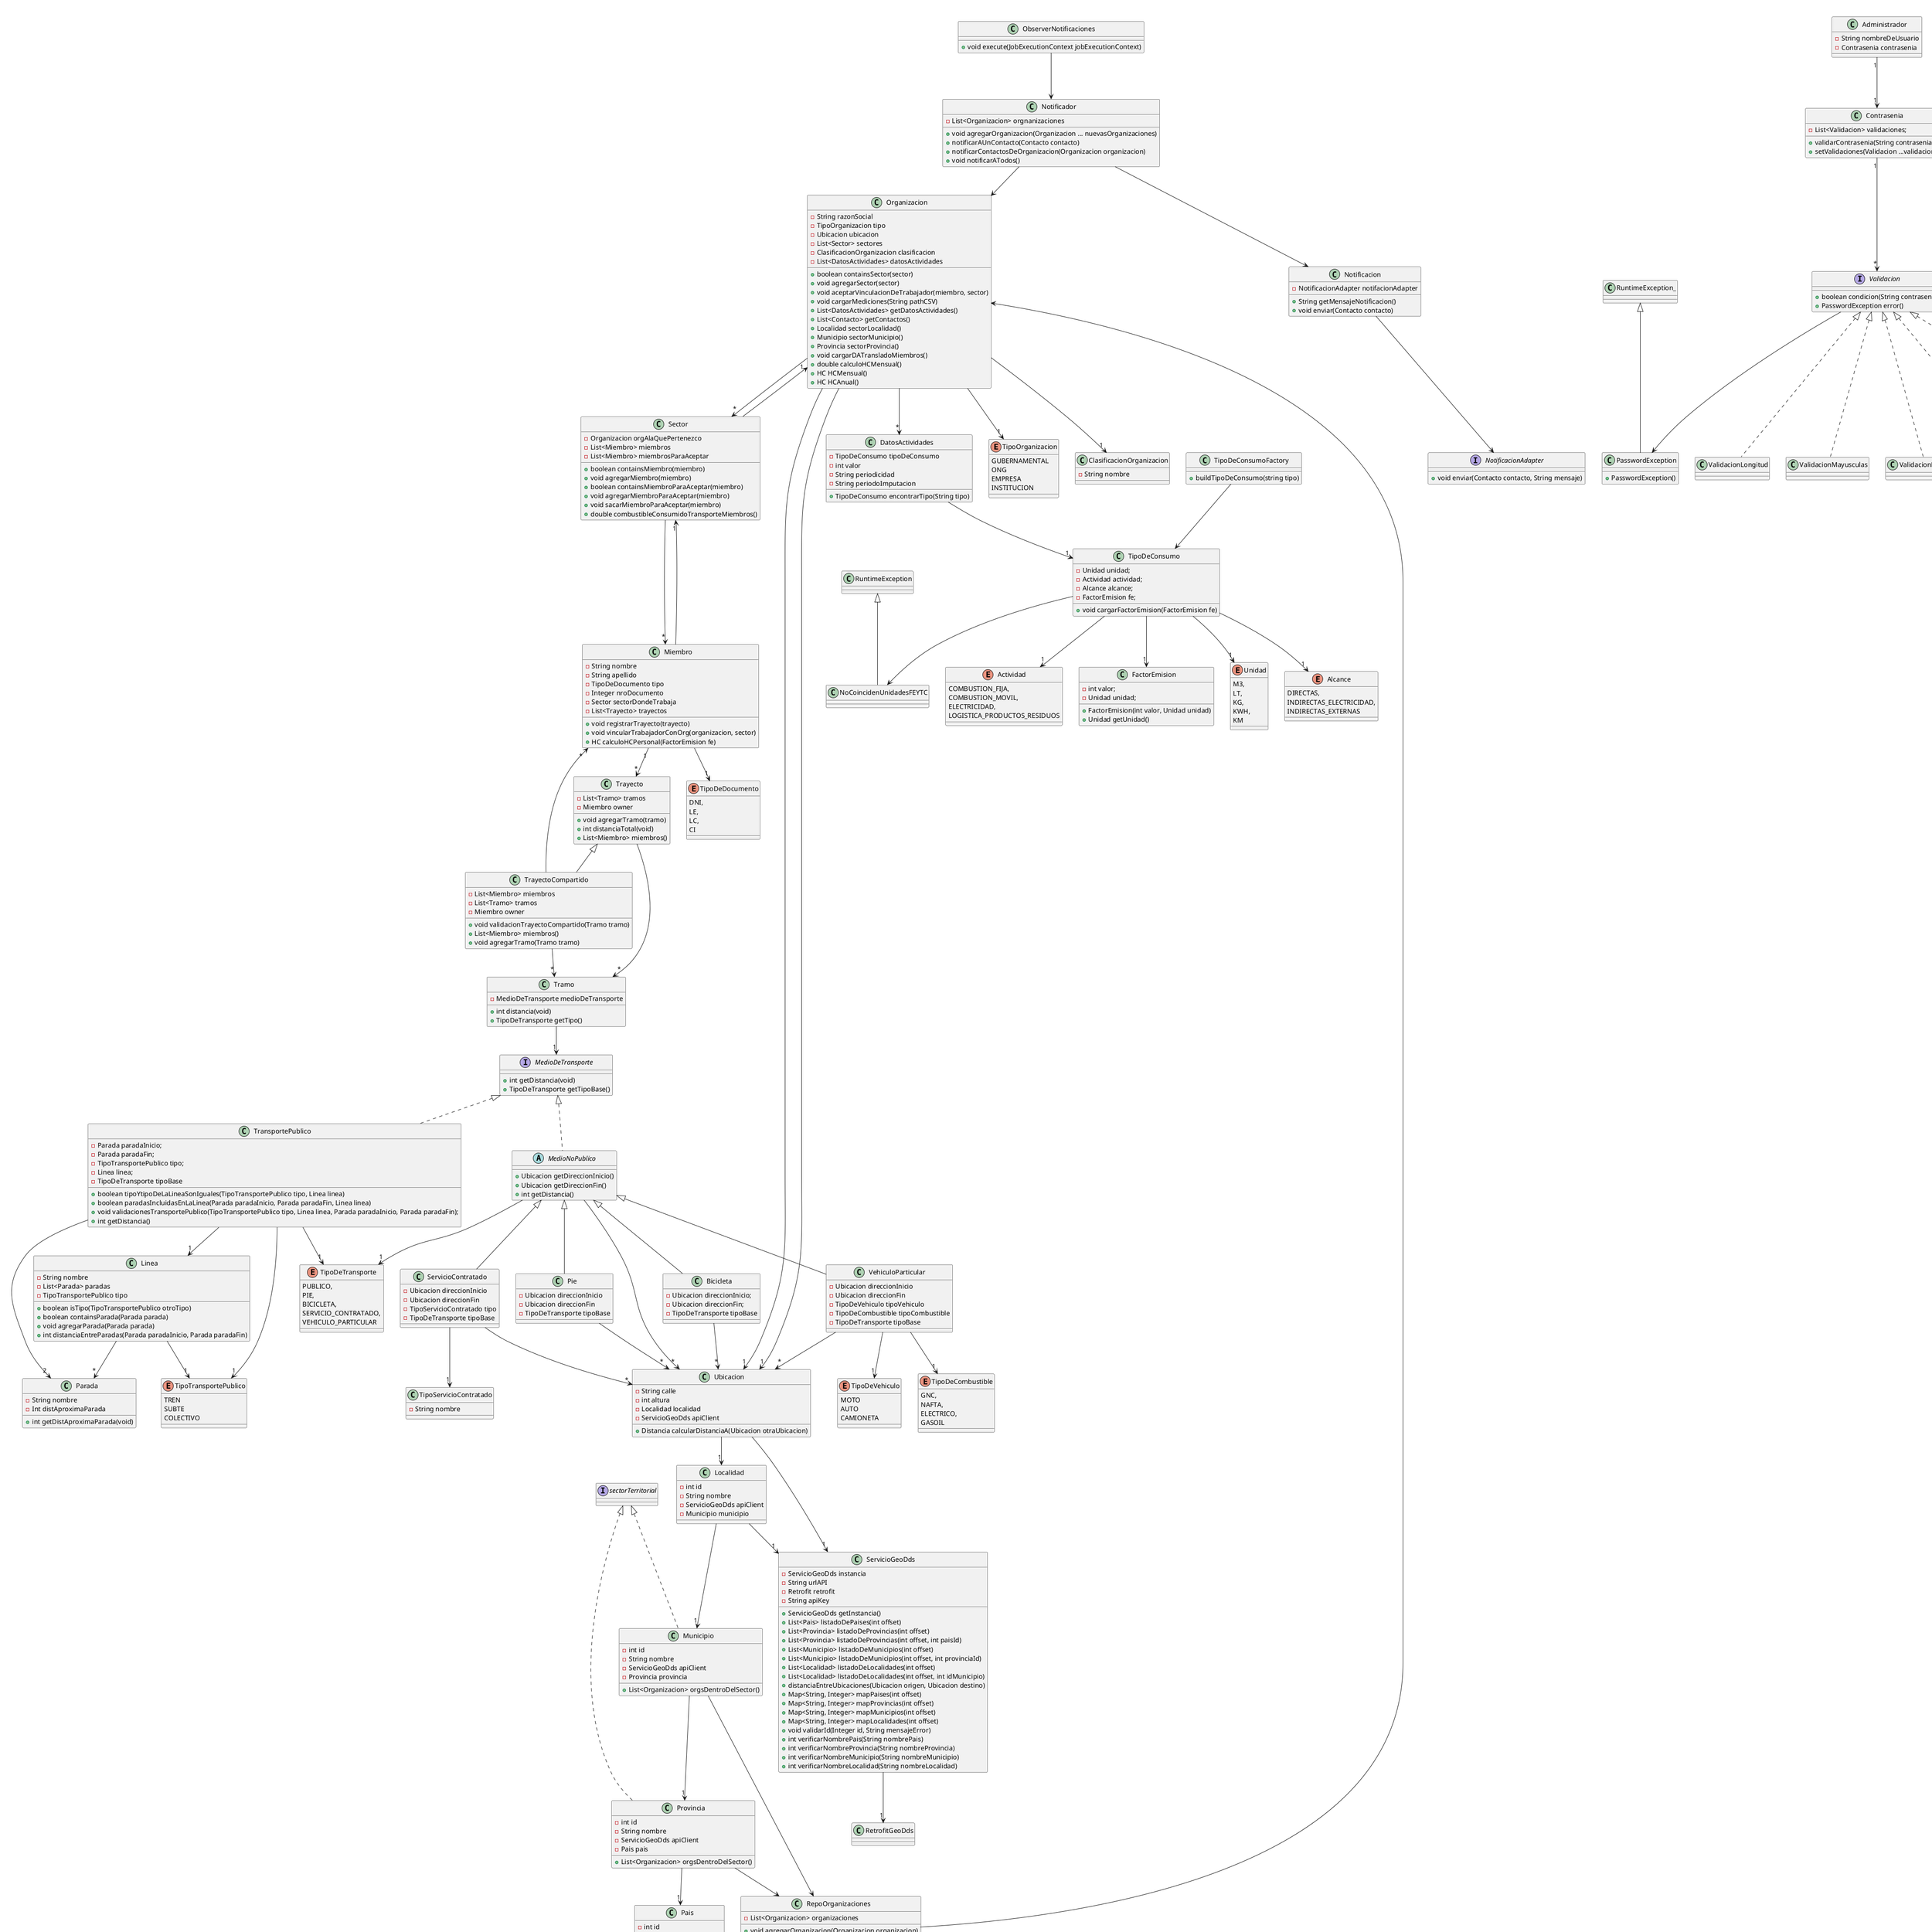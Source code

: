 @startuml diagrama-de-clases

@startuml tp-qmp
'https://plantuml.com/class-diagram
' - private
' + public

' Part 1: Organizaciones y Miembros

enum TipoOrganizacion {
    GUBERNAMENTAL
    ONG
    EMPRESA
    INSTITUCION
}

class ClasificacionOrganizacion{
    - String nombre
}

class Organizacion {
    - String razonSocial
    - TipoOrganizacion tipo
    - Ubicacion ubicacion
    - List<Sector> sectores
    - ClasificacionOrganizacion clasificacion
    - List<DatosActividades> datosActividades

    + boolean containsSector(sector)
    + void agregarSector(sector)
    + void aceptarVinculacionDeTrabajador(miembro, sector)
    + void cargarMediciones(String pathCSV)
    + List<DatosActividades> getDatosActividades()
    + List<Contacto> getContactos()
    + Localidad sectorLocalidad()
    + Municipio sectorMunicipio()
    + Provincia sectorProvincia()
    + void cargarDATransladoMiembros()
    + double calculoHCMensual()
    + HC HCMensual()
    + HC HCAnual()
}

class DatosActividades {
    - TipoDeConsumo tipoDeConsumo
    - int valor
    - String periodicidad
    - String periodoImputacion

    + TipoDeConsumo encontrarTipo(String tipo)
}

class TipoDeConsumo {
  - Unidad unidad;
  - Actividad actividad;
  - Alcance alcance;
  - FactorEmision fe;

  + void cargarFactorEmision(FactorEmision fe)
} 

DatosActividades --> "1" TipoDeConsumo

class NoCoincidenUnidadesFEYTC extends RuntimeException {}

class TipoDeConsumoFactory{
  + buildTipoDeConsumo(string tipo)
}

TipoDeConsumoFactory --> TipoDeConsumo

TipoDeConsumo --> NoCoincidenUnidadesFEYTC

class FactorEmision {
  - int valor;
  - Unidad unidad;

  + FactorEmision(int valor, Unidad unidad)
  + Unidad getUnidad() 
}

enum Unidad {
    M3,
    LT,
    KG,
    KWH,
    KM
}

enum Alcance {
  DIRECTAS, 
  INDIRECTAS_ELECTRICIDAD, 
  INDIRECTAS_EXTERNAS
}

enum Actividad {
  COMBUSTION_FIJA, 
  COMBUSTION_MOVIL, 
  ELECTRICIDAD, 
  LOGISTICA_PRODUCTOS_RESIDUOS
}

TipoDeConsumo --> "1" Alcance
TipoDeConsumo --> "1" Unidad
TipoDeConsumo --> "1" Actividad
TipoDeConsumo --> "1" FactorEmision

class Sector{
    - Organizacion orgAlaQuePertenezco
    - List<Miembro> miembros
    - List<Miembro> miembrosParaAceptar

    + boolean containsMiembro(miembro)
    + void agregarMiembro(miembro)
    + boolean containsMiembroParaAceptar(miembro)
    + void agregarMiembroParaAceptar(miembro)
    + void sacarMiembroParaAceptar(miembro)
    + double combustibleConsumidoTransporteMiembros()
}

class Miembro {
    - String nombre
    - String apellido
    - TipoDeDocumento tipo
    - Integer nroDocumento
    - Sector sectorDondeTrabaja
    - List<Trayecto> trayectos

    + void registrarTrayecto(trayecto)
    + void vincularTrabajadorConOrg(organizacion, sector)
    + HC calculoHCPersonal(FactorEmision fe)
}

enum TipoDeDocumento {
    DNI,
    LE,
    LC,
    CI
}

Miembro --> "1" TipoDeDocumento
Organizacion --> "1" TipoOrganizacion
Organizacion --> "1" ClasificacionOrganizacion
Organizacion --> "*" Sector
Organizacion --> "*" DatosActividades

Sector --> "1" Organizacion
Sector --> "*" Miembro
Miembro ---> "1" Sector


class Trayecto{
    - List<Tramo> tramos
    - Miembro owner

    + void agregarTramo(tramo)
    + int distanciaTotal(void)
    + List<Miembro> miembros()
}

class TrayectoCompartido extends Trayecto {
  - List<Miembro> miembros
  - List<Tramo> tramos
  - Miembro owner

  + void validacionTrayectoCompartido(Tramo tramo)
  + List<Miembro> miembros()
  + void agregarTramo(Tramo tramo)
}

TrayectoCompartido --> "*" Miembro
TrayectoCompartido --> "*" Tramo

class Tramo{
    - MedioDeTransporte medioDeTransporte

    + int distancia(void)
    + TipoDeTransporte getTipo()
}

interface MedioDeTransporte {
    + int getDistancia(void)
    + TipoDeTransporte getTipoBase()
}

class TransportePublico implements MedioDeTransporte{
  - Parada paradaInicio;
  - Parada paradaFin;
  - TipoTransportePublico tipo;
  - Linea linea;
  - TipoDeTransporte tipoBase
    
  + boolean tipoYtipoDeLaLineaSonIguales(TipoTransportePublico tipo, Linea linea)
  + boolean paradasIncluidasEnLaLinea(Parada paradaInicio, Parada paradaFin, Linea linea)
  + void validacionesTransportePublico(TipoTransportePublico tipo, Linea linea, Parada paradaInicio, Parada paradaFin);
  + int getDistancia()
}

TransportePublico --> "1" TipoDeTransporte

class VehiculoParticular extends MedioNoPublico {

  - Ubicacion direccionInicio
  - Ubicacion direccionFin
  - TipoDeVehiculo tipoVehiculo
  - TipoDeCombustible tipoCombustible
  - TipoDeTransporte tipoBase

}

MedioNoPublico --> "1" TipoDeTransporte

class ServicioContratado extends MedioNoPublico{
  -Ubicacion direccionInicio
  - Ubicacion direccionFin
  - TipoServicioContratado tipo
  - TipoDeTransporte tipoBase
}


abstract class MedioNoPublico implements MedioDeTransporte {
  + Ubicacion getDireccionInicio()
  + Ubicacion getDireccionFin()
  + int getDistancia()
}

class Bicicleta extends MedioNoPublico{
  - Ubicacion direccionInicio;
  - Ubicacion direccionFin;
  - TipoDeTransporte tipoBase
}


class Pie extends MedioNoPublico {
    - Ubicacion direccionInicio
    - Ubicacion direccionFin
    - TipoDeTransporte tipoBase
}

enum TipoDeVehiculo{
    MOTO
    AUTO
    CAMIONETA
}

enum TipoDeTransporte {
  PUBLICO,
  PIE,
  BICICLETA,
  SERVICIO_CONTRATADO,
  VEHICULO_PARTICULAR
}

enum TipoDeCombustible{
    GNC,
    NAFTA,
    ELECTRICO,
    GASOIL
}

enum TipoTransportePublico{
    TREN
    SUBTE
    COLECTIVO
}

class Parada{
    - String nombre
    - Int distAproximaParada

    + int getDistAproximaParada(void)
}

class Linea {

  - String nombre
  - List<Parada> paradas
  - TipoTransportePublico tipo
  + boolean isTipo(TipoTransportePublico otroTipo)
  + boolean containsParada(Parada parada)
  + void agregarParada(Parada parada)
  + int distanciaEntreParadas(Parada paradaInicio, Parada paradaFin)
}

class TipoServicioContratado{
    - String nombre
}

ServicioContratado --> "1" TipoServicioContratado

Miembro  "1" --> "*" Trayecto
Trayecto --> "*" Tramo
Tramo --> "1" MedioDeTransporte
TransportePublico --> "1" TipoTransportePublico
TransportePublico --> "1" Linea
VehiculoParticular --> "1" TipoDeVehiculo
VehiculoParticular --> "1" TipoDeCombustible
TransportePublico --> "2" Parada
Linea --> "*" Parada
Linea --> "1" TipoTransportePublico


class Contrasenia {
    - List<Validacion> validaciones;

    + validarContrasenia(String contrasenia);
    + setValidaciones(Validacion ...validaciones);
}

class RuntimeException{}

interface Validacion {
    + boolean condicion(String contrasenia)
    + PasswordException error()
}

class PasswordException extends RuntimeException_ {
    + PasswordException()
}

class RuntimeException_ {}

Contrasenia "1" --> "*" Validacion
Validacion --> PasswordException



class ValidacionLongitud implements Validacion{
}

class ValidacionMayusculas implements Validacion{
}

class ValidacionMinusculas implements Validacion {
}

class ValidacionNumeros implements Validacion {
}

class ValidacionContraseniaComun implements Validacion {
}

class Administrador {
    - String nombreDeUsuario
    - Contrasenia contrasenia
}

Administrador "1" --> "1" Contrasenia

class Ubicacion {
  - String calle
  - int altura
  - Localidad localidad
  - ServicioGeoDds apiClient
  + Distancia calcularDistanciaA(Ubicacion otraUbicacion)
}

class Localidad {
  - int id
  - String nombre
  - ServicioGeoDds apiClient
  - Municipio municipio
}

class Municipio implements sectorTerritorial {
  - int id
  - String nombre
  - ServicioGeoDds apiClient
  - Provincia provincia

  + List<Organizacion> orgsDentroDelSector()
}

class Provincia implements sectorTerritorial {
  - int id
  - String nombre
  - ServicioGeoDds apiClient
  - Pais pais

  + List<Organizacion> orgsDentroDelSector()
}

class Pais {
  - int id
  - String nombre
  - ServicioGeoDds apiClient
}

Ubicacion --> "1" Localidad
Localidad --> "1" Municipio
Municipio --> "1" Provincia
Provincia --> "1" Pais
Organizacion --> "1" Ubicacion
Organizacion --> "1" Ubicacion
MedioNoPublico --> "*" Ubicacion
ServicioContratado --> "*" Ubicacion
VehiculoParticular --> "*" Ubicacion
Bicicleta --> "*" Ubicacion
Pie --> "*" Ubicacion


' interface RetrofitGeoDds {
'   + Call<List<Pais>> paises(String token, int offset);
'   + Call<List<Provincia>> provincias(String token, int offset);
'   + Call<List<Provincia>> provincias(String token, int offset, int paisId);
'   + Call<List<Localidad>> localidades(String token, int offset);
'   + Call<List<Localidad>> localidades(String token, int offset, int municipioId);
'   + Call<List<Municipio>> municipios(String token, int offset);
'   + Call<List<Municipio>> municipios(String token, int offset, int provinciaId);
'   + Call<Distancia> distancia(String token, int localidadOrigenId, String calleOrigen, int alturaOrigen, int localidadDestinoId, String calleDestino, int alturaDestino);
' }

class ServicioGeoDds {
  - ServicioGeoDds instancia
  - String urlAPI
  - Retrofit retrofit
  - String apiKey

  + ServicioGeoDds getInstancia()
  + List<Pais> listadoDePaises(int offset)
  + List<Provincia> listadoDeProvincias(int offset)
  + List<Provincia> listadoDeProvincias(int offset, int paisId)
  + List<Municipio> listadoDeMunicipios(int offset)
  + List<Municipio> listadoDeMunicipios(int offset, int provinciaId)
  + List<Localidad> listadoDeLocalidades(int offset)
  + List<Localidad> listadoDeLocalidades(int offset, int idMunicipio)
  + distanciaEntreUbicaciones(Ubicacion origen, Ubicacion destino)
  + Map<String, Integer> mapPaises(int offset)
  + Map<String, Integer> mapProvincias(int offset)
  + Map<String, Integer> mapMunicipios(int offset)
  + Map<String, Integer> mapLocalidades(int offset)
  + void validarId(Integer id, String mensajeError)
  + int verificarNombrePais(String nombrePais)
  + int verificarNombreProvincia(String nombreProvincia)
  + int verificarNombreMunicipio(String nombreMunicipio)
  + int verificarNombreLocalidad(String nombreLocalidad)
}

ServicioGeoDds --> "1" RetrofitGeoDds
Ubicacion --> "1" ServicioGeoDds
Localidad --> "1" ServicioGeoDds


class AgenteSectorial{
  - SectorTerritorial sectorTerritorial

  + HC hc()
}

interface SectorTerritorial {
  + List<Organizacion> orgsDentroDelSector()
}

AgenteSectorial --> SectorTerritorial


class RepoOrganizaciones {
  - List<Organizacion> organizaciones

  + void agregarOrganizacion(Organizacion organizacion)
  + List<Organizacion> getOrganizaciones()
  + Boolean inMunicipio(Municipio municipio)
  + Boolean inProvincia(Provincia provincia)
}

RepoOrganizaciones --> Organizacion
Municipio --> RepoOrganizaciones
Provincia --> RepoOrganizaciones


enum UnidadHC {
  gCO2,
  kgCO2,
  tnCO2
}

class HC {
  - double valor
  - UnidadHC unidad

  + double enGCO2()
  + double enKgCO2()
  + double enTnCO2()
}

HC --> UnidadHC

class Contacto {
  - String Email
  - String whatsApp
  - List<Notificaciones> suscripciones

  + void agregarSuscripciones(Notificacion ... suscripciones)
}

class ValidadorDatoDeContacto {
  + boolean emailEsValido(String email)
  + boolean whatsAppEsValido(String whatsapp)
  + void validarEmail(String email)
  + void validarWhatsapp(String whatsapp)
}

Contacto --> ValidadorDatoDeContacto

class Notificacion {
  - NotificacionAdapter notifacionAdapter

  + String getMensajeNotificacion()
  + void enviar(Contacto contacto)
}

interface NotificacionAdapter {
  + void enviar(Contacto contacto, String mensaje)
}

class Notificador {
  - List<Organizacion> orgnanizaciones

  + void agregarOrganizacion(Organizacion ... nuevasOrganizaciones)
  + notificarAUnContacto(Contacto contacto)
  + notificarContactosDeOrganizacion(Organizacion organizacion)
  + void notificarATodos()
}

class ObserverNotificaciones {
  + void execute(JobExecutionContext jobExecutionContext)
}

Notificacion --> NotificacionAdapter
Notificador --> Organizacion
ObserverNotificaciones --> Notificador
Notificador --> Notificacion


@enduml